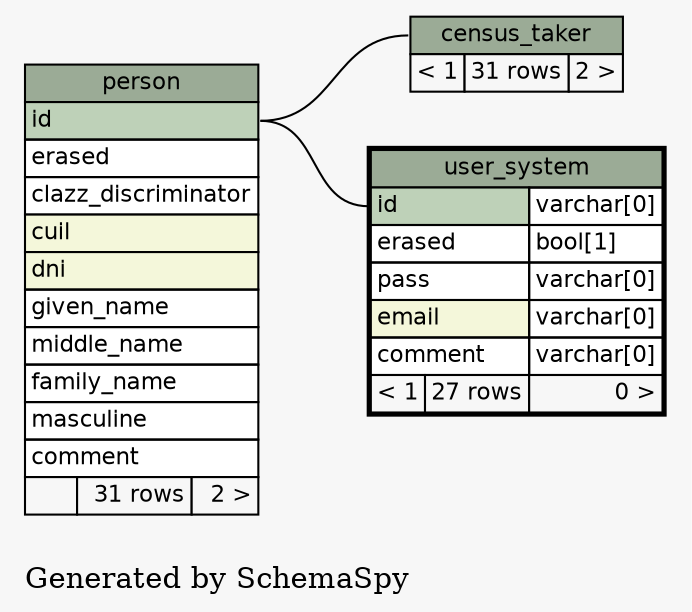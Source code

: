 // dot 2.38.0 on Linux 4.10.0-32-generic
digraph "twoDegreesRelationshipsGraph" {
  graph [
    rankdir="RL"
    bgcolor="#f7f7f7"
    label="\nGenerated by SchemaSpy"
    labeljust="l"
  ];
  node [
    fontname="Helvetica"
    fontsize="11"
    shape="plaintext"
  ];
  edge [
    arrowsize="0.8"
  ];
  "census_taker":"census_taker.heading":w -> "person":"id":e [arrowtail=tee arrowhead=none];
  "user_system":"id":w -> "person":"id":e [arrowtail=tee arrowhead=none];
  "census_taker" [
    label=<
    <TABLE BORDER="0" CELLBORDER="1" CELLSPACING="0" BGCOLOR="#ffffff">
      <TR><TD PORT="census_taker.heading" COLSPAN="3" BGCOLOR="#9bab96" ALIGN="CENTER">census_taker</TD></TR>
      <TR><TD ALIGN="LEFT" BGCOLOR="#f7f7f7">&lt; 1</TD><TD ALIGN="RIGHT" BGCOLOR="#f7f7f7">31 rows</TD><TD ALIGN="RIGHT" BGCOLOR="#f7f7f7">2 &gt;</TD></TR>
    </TABLE>>
    URL="census_taker.html#graph"
    tooltip="census_taker"
  ];
  "person" [
    label=<
    <TABLE BORDER="0" CELLBORDER="1" CELLSPACING="0" BGCOLOR="#ffffff">
      <TR><TD PORT="person.heading" COLSPAN="3" BGCOLOR="#9bab96" ALIGN="CENTER">person</TD></TR>
      <TR><TD PORT="id" COLSPAN="3" BGCOLOR="#bed1b8" ALIGN="LEFT">id</TD></TR>
      <TR><TD PORT="erased" COLSPAN="3" ALIGN="LEFT">erased</TD></TR>
      <TR><TD PORT="clazz_discriminator" COLSPAN="3" ALIGN="LEFT">clazz_discriminator</TD></TR>
      <TR><TD PORT="cuil" COLSPAN="3" BGCOLOR="#f4f7da" ALIGN="LEFT">cuil</TD></TR>
      <TR><TD PORT="dni" COLSPAN="3" BGCOLOR="#f4f7da" ALIGN="LEFT">dni</TD></TR>
      <TR><TD PORT="given_name" COLSPAN="3" ALIGN="LEFT">given_name</TD></TR>
      <TR><TD PORT="middle_name" COLSPAN="3" ALIGN="LEFT">middle_name</TD></TR>
      <TR><TD PORT="family_name" COLSPAN="3" ALIGN="LEFT">family_name</TD></TR>
      <TR><TD PORT="masculine" COLSPAN="3" ALIGN="LEFT">masculine</TD></TR>
      <TR><TD PORT="comment" COLSPAN="3" ALIGN="LEFT">comment</TD></TR>
      <TR><TD ALIGN="LEFT" BGCOLOR="#f7f7f7">  </TD><TD ALIGN="RIGHT" BGCOLOR="#f7f7f7">31 rows</TD><TD ALIGN="RIGHT" BGCOLOR="#f7f7f7">2 &gt;</TD></TR>
    </TABLE>>
    URL="person.html#graph"
    tooltip="person"
  ];
  "user_system" [
    label=<
    <TABLE BORDER="2" CELLBORDER="1" CELLSPACING="0" BGCOLOR="#ffffff">
      <TR><TD PORT="user_system.heading" COLSPAN="3" BGCOLOR="#9bab96" ALIGN="CENTER">user_system</TD></TR>
      <TR><TD PORT="id" COLSPAN="2" BGCOLOR="#bed1b8" ALIGN="LEFT">id</TD><TD PORT="id.type" ALIGN="LEFT">varchar[0]</TD></TR>
      <TR><TD PORT="erased" COLSPAN="2" ALIGN="LEFT">erased</TD><TD PORT="erased.type" ALIGN="LEFT">bool[1]</TD></TR>
      <TR><TD PORT="pass" COLSPAN="2" ALIGN="LEFT">pass</TD><TD PORT="pass.type" ALIGN="LEFT">varchar[0]</TD></TR>
      <TR><TD PORT="email" COLSPAN="2" BGCOLOR="#f4f7da" ALIGN="LEFT">email</TD><TD PORT="email.type" ALIGN="LEFT">varchar[0]</TD></TR>
      <TR><TD PORT="comment" COLSPAN="2" ALIGN="LEFT">comment</TD><TD PORT="comment.type" ALIGN="LEFT">varchar[0]</TD></TR>
      <TR><TD ALIGN="LEFT" BGCOLOR="#f7f7f7">&lt; 1</TD><TD ALIGN="RIGHT" BGCOLOR="#f7f7f7">27 rows</TD><TD ALIGN="RIGHT" BGCOLOR="#f7f7f7">0 &gt;</TD></TR>
    </TABLE>>
    URL="user_system.html#"
    tooltip="user_system"
  ];
}
